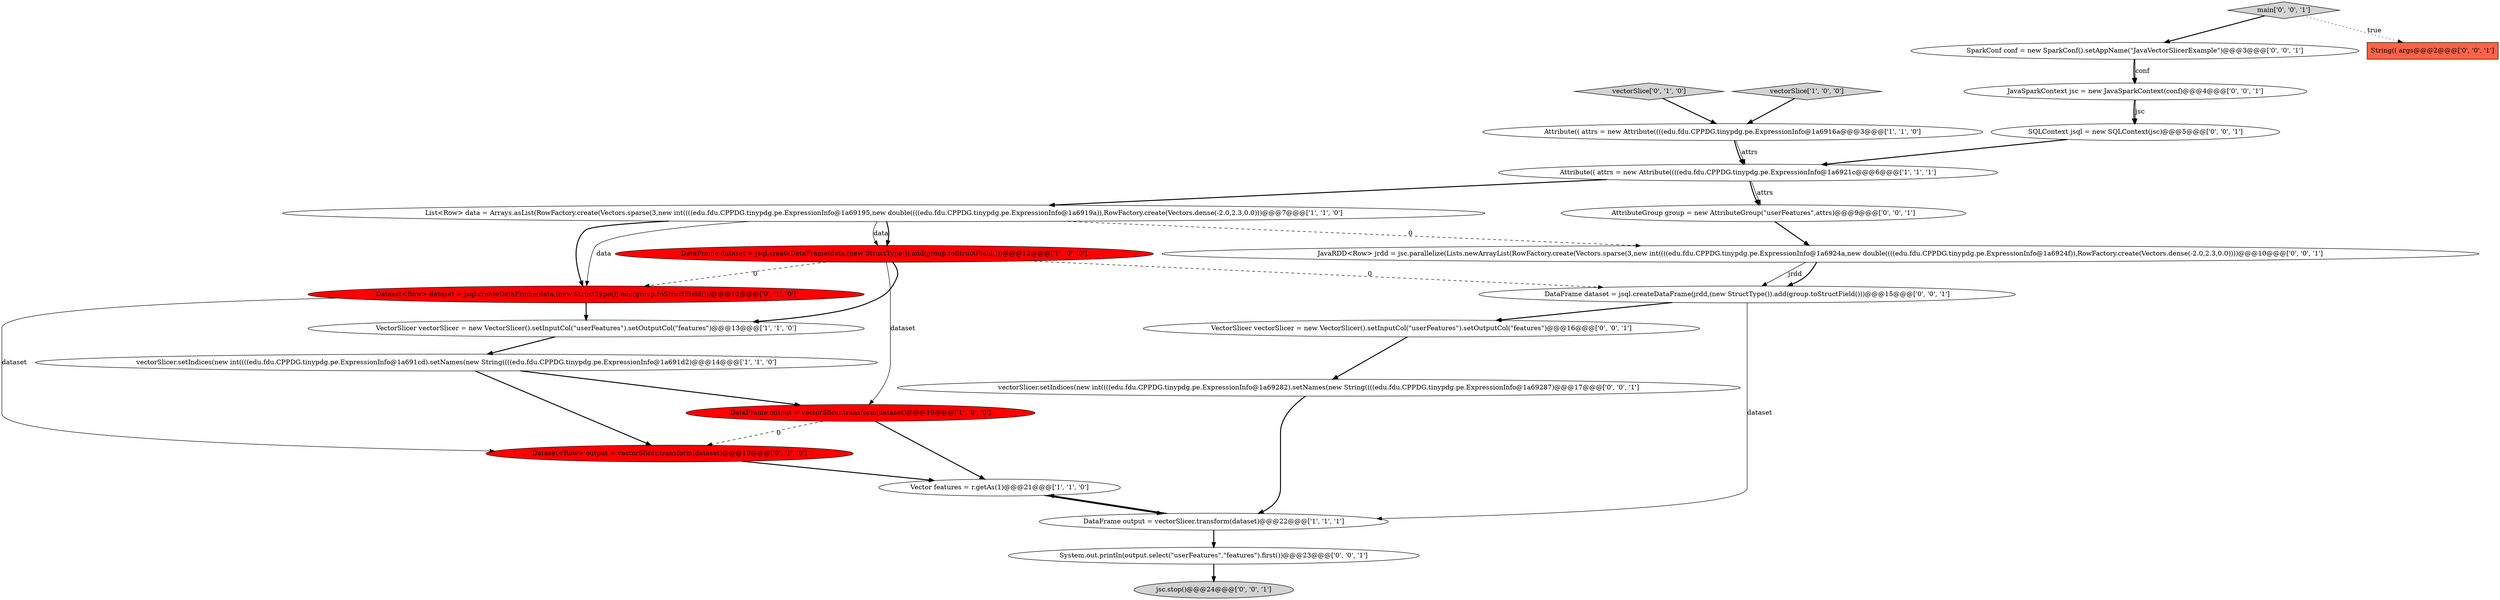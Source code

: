 digraph {
9 [style = filled, label = "Vector features = r.getAs(1)@@@21@@@['1', '1', '0']", fillcolor = white, shape = ellipse image = "AAA0AAABBB1BBB"];
13 [style = filled, label = "JavaSparkContext jsc = new JavaSparkContext(conf)@@@4@@@['0', '0', '1']", fillcolor = white, shape = ellipse image = "AAA0AAABBB3BBB"];
19 [style = filled, label = "VectorSlicer vectorSlicer = new VectorSlicer().setInputCol(\"userFeatures\").setOutputCol(\"features\")@@@16@@@['0', '0', '1']", fillcolor = white, shape = ellipse image = "AAA0AAABBB3BBB"];
10 [style = filled, label = "vectorSlice['0', '1', '0']", fillcolor = lightgray, shape = diamond image = "AAA0AAABBB2BBB"];
15 [style = filled, label = "main['0', '0', '1']", fillcolor = lightgray, shape = diamond image = "AAA0AAABBB3BBB"];
14 [style = filled, label = "jsc.stop()@@@24@@@['0', '0', '1']", fillcolor = lightgray, shape = ellipse image = "AAA0AAABBB3BBB"];
0 [style = filled, label = "DataFrame output = vectorSlicer.transform(dataset)@@@19@@@['1', '0', '0']", fillcolor = red, shape = ellipse image = "AAA1AAABBB1BBB"];
20 [style = filled, label = "JavaRDD<Row> jrdd = jsc.parallelize(Lists.newArrayList(RowFactory.create(Vectors.sparse(3,new int((((edu.fdu.CPPDG.tinypdg.pe.ExpressionInfo@1a6924a,new double((((edu.fdu.CPPDG.tinypdg.pe.ExpressionInfo@1a6924f)),RowFactory.create(Vectors.dense(-2.0,2.3,0.0))))@@@10@@@['0', '0', '1']", fillcolor = white, shape = ellipse image = "AAA0AAABBB3BBB"];
12 [style = filled, label = "Dataset<Row> dataset = jsql.createDataFrame(data,(new StructType()).add(group.toStructField()))@@@12@@@['0', '1', '0']", fillcolor = red, shape = ellipse image = "AAA1AAABBB2BBB"];
8 [style = filled, label = "Attribute(( attrs = new Attribute((((edu.fdu.CPPDG.tinypdg.pe.ExpressionInfo@1a6916a@@@3@@@['1', '1', '0']", fillcolor = white, shape = ellipse image = "AAA0AAABBB1BBB"];
3 [style = filled, label = "vectorSlicer.setIndices(new int((((edu.fdu.CPPDG.tinypdg.pe.ExpressionInfo@1a691cd).setNames(new String((((edu.fdu.CPPDG.tinypdg.pe.ExpressionInfo@1a691d2)@@@14@@@['1', '1', '0']", fillcolor = white, shape = ellipse image = "AAA0AAABBB1BBB"];
4 [style = filled, label = "List<Row> data = Arrays.asList(RowFactory.create(Vectors.sparse(3,new int((((edu.fdu.CPPDG.tinypdg.pe.ExpressionInfo@1a69195,new double((((edu.fdu.CPPDG.tinypdg.pe.ExpressionInfo@1a6919a)),RowFactory.create(Vectors.dense(-2.0,2.3,0.0)))@@@7@@@['1', '1', '0']", fillcolor = white, shape = ellipse image = "AAA0AAABBB1BBB"];
7 [style = filled, label = "DataFrame output = vectorSlicer.transform(dataset)@@@22@@@['1', '1', '1']", fillcolor = white, shape = ellipse image = "AAA0AAABBB1BBB"];
18 [style = filled, label = "vectorSlicer.setIndices(new int((((edu.fdu.CPPDG.tinypdg.pe.ExpressionInfo@1a69282).setNames(new String((((edu.fdu.CPPDG.tinypdg.pe.ExpressionInfo@1a69287)@@@17@@@['0', '0', '1']", fillcolor = white, shape = ellipse image = "AAA0AAABBB3BBB"];
24 [style = filled, label = "AttributeGroup group = new AttributeGroup(\"userFeatures\",attrs)@@@9@@@['0', '0', '1']", fillcolor = white, shape = ellipse image = "AAA0AAABBB3BBB"];
2 [style = filled, label = "VectorSlicer vectorSlicer = new VectorSlicer().setInputCol(\"userFeatures\").setOutputCol(\"features\")@@@13@@@['1', '1', '0']", fillcolor = white, shape = ellipse image = "AAA0AAABBB1BBB"];
22 [style = filled, label = "DataFrame dataset = jsql.createDataFrame(jrdd,(new StructType()).add(group.toStructField()))@@@15@@@['0', '0', '1']", fillcolor = white, shape = ellipse image = "AAA0AAABBB3BBB"];
23 [style = filled, label = "System.out.println(output.select(\"userFeatures\",\"features\").first())@@@23@@@['0', '0', '1']", fillcolor = white, shape = ellipse image = "AAA0AAABBB3BBB"];
6 [style = filled, label = "vectorSlice['1', '0', '0']", fillcolor = lightgray, shape = diamond image = "AAA0AAABBB1BBB"];
16 [style = filled, label = "SparkConf conf = new SparkConf().setAppName(\"JavaVectorSlicerExample\")@@@3@@@['0', '0', '1']", fillcolor = white, shape = ellipse image = "AAA0AAABBB3BBB"];
11 [style = filled, label = "Dataset<Row> output = vectorSlicer.transform(dataset)@@@19@@@['0', '1', '0']", fillcolor = red, shape = ellipse image = "AAA1AAABBB2BBB"];
21 [style = filled, label = "String(( args@@@2@@@['0', '0', '1']", fillcolor = tomato, shape = box image = "AAA0AAABBB3BBB"];
5 [style = filled, label = "DataFrame dataset = jsql.createDataFrame(data,(new StructType()).add(group.toStructField()))@@@12@@@['1', '0', '0']", fillcolor = red, shape = ellipse image = "AAA1AAABBB1BBB"];
1 [style = filled, label = "Attribute(( attrs = new Attribute((((edu.fdu.CPPDG.tinypdg.pe.ExpressionInfo@1a6921c@@@6@@@['1', '1', '1']", fillcolor = white, shape = ellipse image = "AAA0AAABBB1BBB"];
17 [style = filled, label = "SQLContext jsql = new SQLContext(jsc)@@@5@@@['0', '0', '1']", fillcolor = white, shape = ellipse image = "AAA0AAABBB3BBB"];
1->4 [style = bold, label=""];
0->9 [style = bold, label=""];
16->13 [style = bold, label=""];
19->18 [style = bold, label=""];
5->12 [style = dashed, label="0"];
5->0 [style = solid, label="dataset"];
17->1 [style = bold, label=""];
22->19 [style = bold, label=""];
8->1 [style = solid, label="attrs"];
2->3 [style = bold, label=""];
4->5 [style = solid, label="data"];
3->11 [style = bold, label=""];
0->11 [style = dashed, label="0"];
15->21 [style = dotted, label="true"];
9->7 [style = bold, label=""];
11->9 [style = bold, label=""];
15->16 [style = bold, label=""];
3->0 [style = bold, label=""];
20->22 [style = solid, label="jrdd"];
20->22 [style = bold, label=""];
24->20 [style = bold, label=""];
23->14 [style = bold, label=""];
7->9 [style = bold, label=""];
8->1 [style = bold, label=""];
13->17 [style = bold, label=""];
5->2 [style = bold, label=""];
12->2 [style = bold, label=""];
12->11 [style = solid, label="dataset"];
13->17 [style = solid, label="jsc"];
10->8 [style = bold, label=""];
4->20 [style = dashed, label="0"];
1->24 [style = bold, label=""];
7->23 [style = bold, label=""];
6->8 [style = bold, label=""];
22->7 [style = solid, label="dataset"];
4->12 [style = bold, label=""];
4->12 [style = solid, label="data"];
18->7 [style = bold, label=""];
4->5 [style = bold, label=""];
16->13 [style = solid, label="conf"];
1->24 [style = solid, label="attrs"];
5->22 [style = dashed, label="0"];
}

